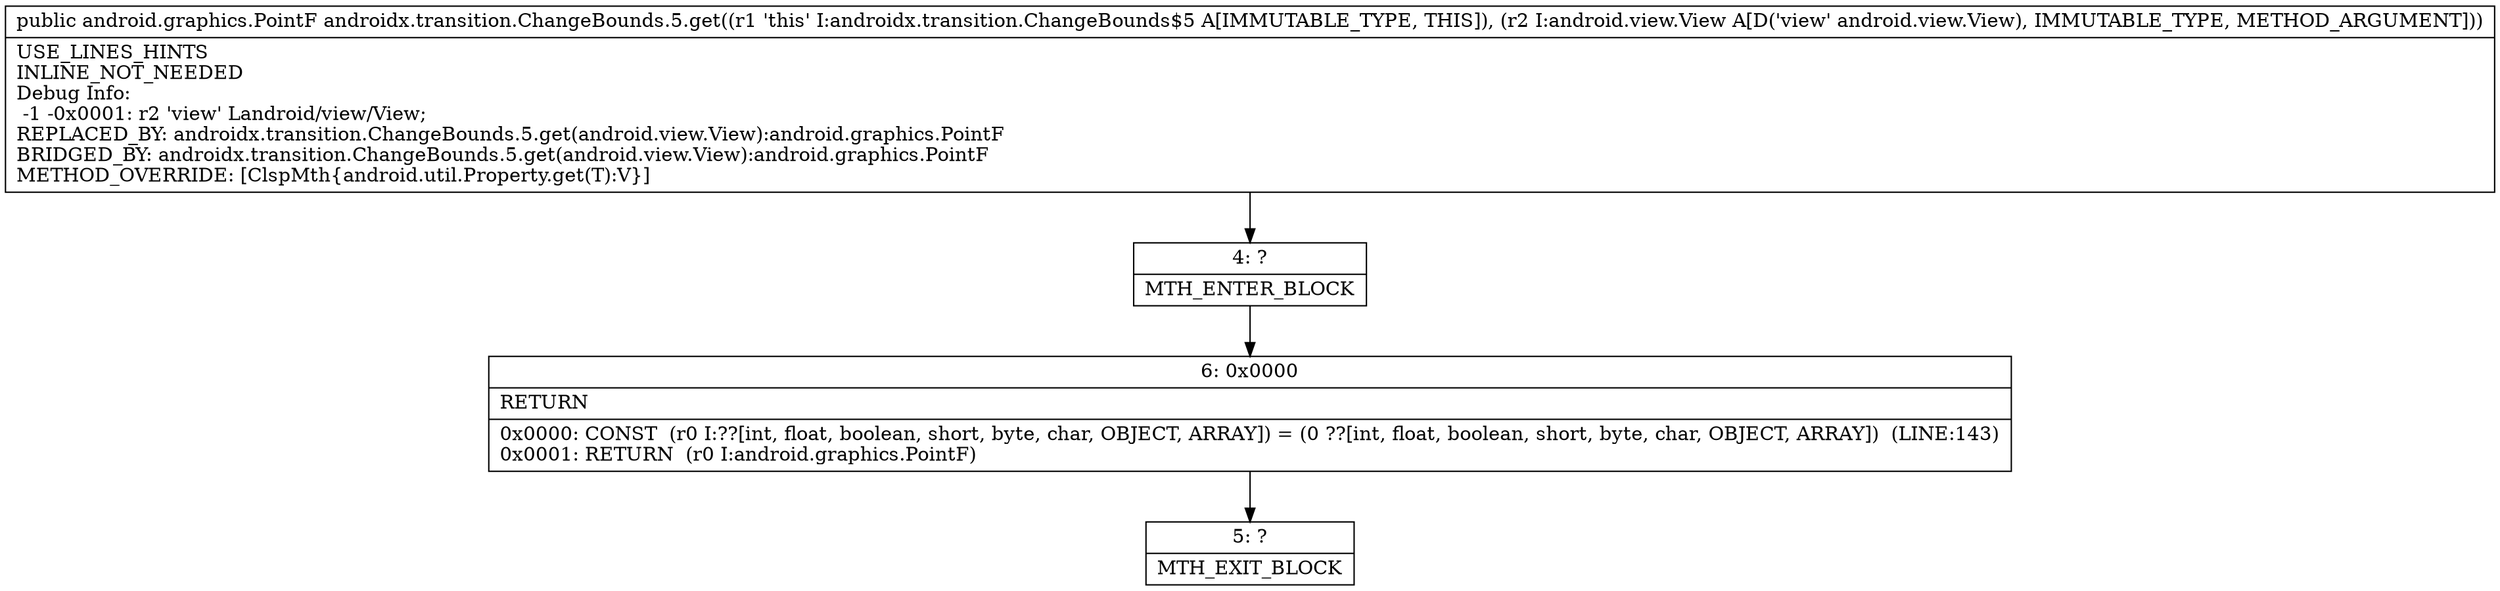 digraph "CFG forandroidx.transition.ChangeBounds.5.get(Landroid\/view\/View;)Landroid\/graphics\/PointF;" {
Node_4 [shape=record,label="{4\:\ ?|MTH_ENTER_BLOCK\l}"];
Node_6 [shape=record,label="{6\:\ 0x0000|RETURN\l|0x0000: CONST  (r0 I:??[int, float, boolean, short, byte, char, OBJECT, ARRAY]) = (0 ??[int, float, boolean, short, byte, char, OBJECT, ARRAY])  (LINE:143)\l0x0001: RETURN  (r0 I:android.graphics.PointF) \l}"];
Node_5 [shape=record,label="{5\:\ ?|MTH_EXIT_BLOCK\l}"];
MethodNode[shape=record,label="{public android.graphics.PointF androidx.transition.ChangeBounds.5.get((r1 'this' I:androidx.transition.ChangeBounds$5 A[IMMUTABLE_TYPE, THIS]), (r2 I:android.view.View A[D('view' android.view.View), IMMUTABLE_TYPE, METHOD_ARGUMENT]))  | USE_LINES_HINTS\lINLINE_NOT_NEEDED\lDebug Info:\l  \-1 \-0x0001: r2 'view' Landroid\/view\/View;\lREPLACED_BY: androidx.transition.ChangeBounds.5.get(android.view.View):android.graphics.PointF\lBRIDGED_BY: androidx.transition.ChangeBounds.5.get(android.view.View):android.graphics.PointF\lMETHOD_OVERRIDE: [ClspMth\{android.util.Property.get(T):V\}]\l}"];
MethodNode -> Node_4;Node_4 -> Node_6;
Node_6 -> Node_5;
}


